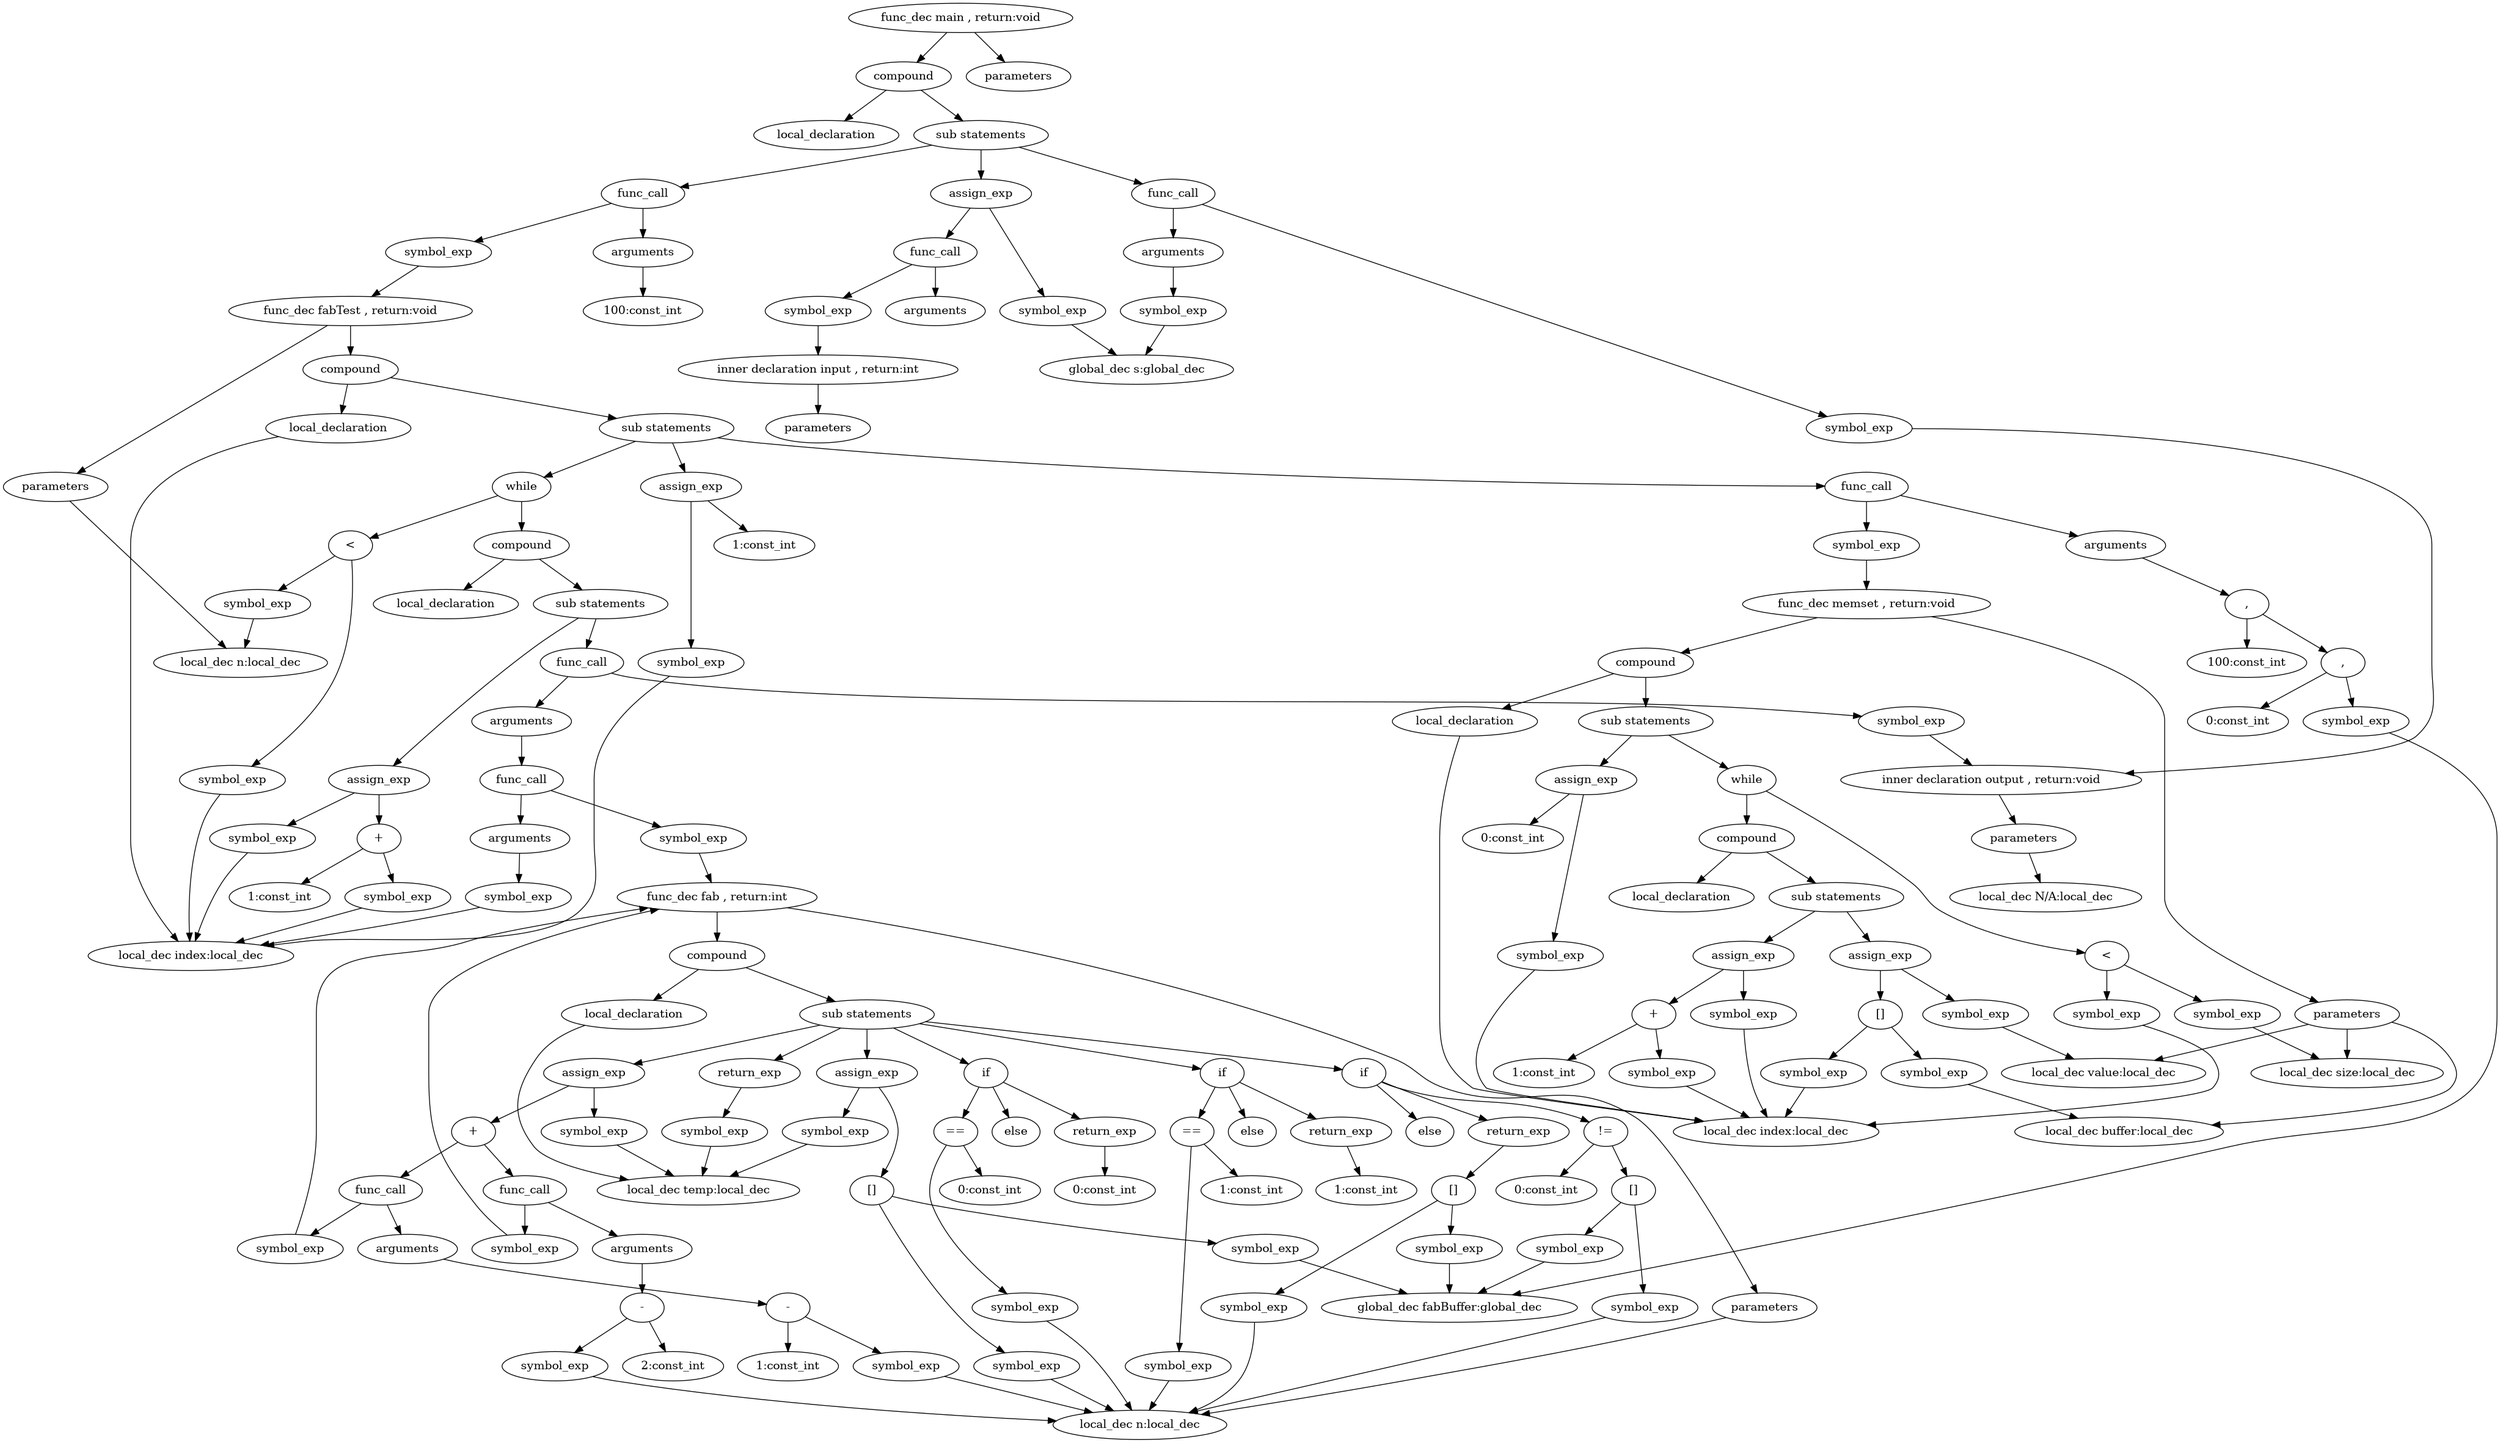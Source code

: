 @startdot
digraph G {
_node1[label="inner declaration output , return:void"]
_node1parameters[label="parameters"]
_node2[label="local_dec N/A:local_dec"]
_node3[label="inner declaration input , return:int"]
_node3parameters[label="parameters"]
_node4[label="func_dec memset , return:void"]
_node5[label="compound"]
_node5local_declaration[label="local_declaration"]
_node5sub_statements[label="sub statements"]
_node6[label="local_dec index:local_dec"]
_node7[label="assign_exp"]
_node8[label="symbol_exp"]
_node9[label="0:const_int"]
_node10[label="while"]
_node11[label="<"]
_node12[label="symbol_exp"]
_node13[label="symbol_exp"]
_node14[label="local_dec size:local_dec"]
_node15[label="compound"]
_node15local_declaration[label="local_declaration"]
_node15sub_statements[label="sub statements"]
_node16[label="assign_exp"]
_node17[label="[]"]
_node18[label="symbol_exp"]
_node19[label="local_dec buffer:local_dec"]
_node20[label="symbol_exp"]
_node21[label="symbol_exp"]
_node22[label="local_dec value:local_dec"]
_node23[label="assign_exp"]
_node24[label="symbol_exp"]
_node25[label="+"]
_node26[label="symbol_exp"]
_node27[label="1:const_int"]
_node4_parameters[label="parameters"]
_node19[label="local_dec buffer:local_dec"]
_node22[label="local_dec value:local_dec"]
_node14[label="local_dec size:local_dec"]
_node31[label="global_dec s:global_dec"]
_node32[label="global_dec fabBuffer:global_dec"]
_node33[label="func_dec fab , return:int"]
_node34[label="compound"]
_node34local_declaration[label="local_declaration"]
_node34sub_statements[label="sub statements"]
_node35[label="local_dec temp:local_dec"]
_node36[label="if"]
_node37[label="=="]
_node38[label="symbol_exp"]
_node39[label="local_dec n:local_dec"]
_node40[label="0:const_int"]
_node41[label="return_exp"]
_node42[label="0:const_int"]
_node36_else[label="else"]
_node43[label="if"]
_node44[label="=="]
_node45[label="symbol_exp"]
_node46[label="1:const_int"]
_node47[label="return_exp"]
_node48[label="1:const_int"]
_node43_else[label="else"]
_node49[label="if"]
_node50[label="!="]
_node51[label="[]"]
_node52[label="symbol_exp"]
_node53[label="symbol_exp"]
_node54[label="0:const_int"]
_node55[label="return_exp"]
_node56[label="[]"]
_node57[label="symbol_exp"]
_node58[label="symbol_exp"]
_node49_else[label="else"]
_node59[label="assign_exp"]
_node60[label="symbol_exp"]
_node61[label="+"]
_node62[label="func_call"]
_node63[label="symbol_exp"]
_node62_arguments[label="arguments"]
_node64[label="-"]
_node65[label="symbol_exp"]
_node66[label="1:const_int"]
_node67[label="func_call"]
_node68[label="symbol_exp"]
_node67_arguments[label="arguments"]
_node69[label="-"]
_node70[label="symbol_exp"]
_node71[label="2:const_int"]
_node72[label="assign_exp"]
_node73[label="[]"]
_node74[label="symbol_exp"]
_node75[label="symbol_exp"]
_node76[label="symbol_exp"]
_node77[label="return_exp"]
_node78[label="symbol_exp"]
_node33_parameters[label="parameters"]
_node39[label="local_dec n:local_dec"]
_node80[label="func_dec fabTest , return:void"]
_node81[label="compound"]
_node81local_declaration[label="local_declaration"]
_node81sub_statements[label="sub statements"]
_node82[label="local_dec index:local_dec"]
_node83[label="func_call"]
_node84[label="symbol_exp"]
_node83_arguments[label="arguments"]
_node85[label=","]
_node86[label=","]
_node87[label="symbol_exp"]
_node88[label="0:const_int"]
_node89[label="100:const_int"]
_node90[label="assign_exp"]
_node91[label="symbol_exp"]
_node92[label="1:const_int"]
_node93[label="while"]
_node94[label="<"]
_node95[label="symbol_exp"]
_node96[label="symbol_exp"]
_node97[label="local_dec n:local_dec"]
_node98[label="compound"]
_node98local_declaration[label="local_declaration"]
_node98sub_statements[label="sub statements"]
_node99[label="func_call"]
_node100[label="symbol_exp"]
_node99_arguments[label="arguments"]
_node101[label="func_call"]
_node102[label="symbol_exp"]
_node101_arguments[label="arguments"]
_node103[label="symbol_exp"]
_node104[label="assign_exp"]
_node105[label="symbol_exp"]
_node106[label="+"]
_node107[label="symbol_exp"]
_node108[label="1:const_int"]
_node80_parameters[label="parameters"]
_node97[label="local_dec n:local_dec"]
_node110[label="func_dec main , return:void"]
_node111[label="compound"]
_node111local_declaration[label="local_declaration"]
_node111sub_statements[label="sub statements"]
_node112[label="func_call"]
_node113[label="symbol_exp"]
_node112_arguments[label="arguments"]
_node114[label="100:const_int"]
_node115[label="assign_exp"]
_node116[label="symbol_exp"]
_node117[label="func_call"]
_node118[label="symbol_exp"]
_node117_arguments[label="arguments"]
_node119[label="func_call"]
_node120[label="symbol_exp"]
_node119_arguments[label="arguments"]
_node121[label="symbol_exp"]
_node110_parameters[label="parameters"]
_node1->_node1parameters
_node1parameters->_node2
_node3->_node3parameters
_node5->_node5local_declaration
_node5->_node5sub_statements
_node5local_declaration->_node6
_node8->_node6
_node7->_node8
_node7->_node9
_node5sub_statements->_node7
_node12->_node6
_node13->_node14
_node11->_node12
_node11->_node13
_node15->_node15local_declaration
_node15->_node15sub_statements
_node18->_node19
_node20->_node6
_node17->_node18
_node17->_node20
_node21->_node22
_node16->_node17
_node16->_node21
_node15sub_statements->_node16
_node24->_node6
_node26->_node6
_node25->_node26
_node25->_node27
_node23->_node24
_node23->_node25
_node15sub_statements->_node23
_node10->_node11
_node10->_node15
_node5sub_statements->_node10
_node4->_node5
_node4->_node4_parameters
_node4_parameters->_node19
_node4_parameters->_node22
_node4_parameters->_node14
_node34->_node34local_declaration
_node34->_node34sub_statements
_node34local_declaration->_node35
_node38->_node39
_node37->_node38
_node37->_node40
_node41->_node42
_node36->_node36_else
_node36->_node37
_node36->_node41
_node34sub_statements->_node36
_node45->_node39
_node44->_node45
_node44->_node46
_node47->_node48
_node43->_node43_else
_node43->_node44
_node43->_node47
_node34sub_statements->_node43
_node52->_node32
_node53->_node39
_node51->_node52
_node51->_node53
_node50->_node51
_node50->_node54
_node57->_node32
_node58->_node39
_node56->_node57
_node56->_node58
_node55->_node56
_node49->_node49_else
_node49->_node50
_node49->_node55
_node34sub_statements->_node49
_node60->_node35
_node63->_node33
_node62->_node63
_node62->_node62_arguments
_node65->_node39
_node64->_node65
_node64->_node66
_node62_arguments->_node64
_node68->_node33
_node67->_node68
_node67->_node67_arguments
_node70->_node39
_node69->_node70
_node69->_node71
_node67_arguments->_node69
_node61->_node62
_node61->_node67
_node59->_node60
_node59->_node61
_node34sub_statements->_node59
_node74->_node32
_node75->_node39
_node73->_node74
_node73->_node75
_node76->_node35
_node72->_node73
_node72->_node76
_node34sub_statements->_node72
_node78->_node35
_node77->_node78
_node34sub_statements->_node77
_node33->_node34
_node33->_node33_parameters
_node33_parameters->_node39
_node81->_node81local_declaration
_node81->_node81sub_statements
_node81local_declaration->_node82
_node84->_node4
_node83->_node84
_node83->_node83_arguments
_node87->_node32
_node86->_node87
_node86->_node88
_node85->_node86
_node85->_node89
_node83_arguments->_node85
_node81sub_statements->_node83
_node91->_node82
_node90->_node91
_node90->_node92
_node81sub_statements->_node90
_node95->_node82
_node96->_node97
_node94->_node95
_node94->_node96
_node98->_node98local_declaration
_node98->_node98sub_statements
_node100->_node1
_node99->_node100
_node99->_node99_arguments
_node102->_node33
_node101->_node102
_node101->_node101_arguments
_node103->_node82
_node101_arguments->_node103
_node99_arguments->_node101
_node98sub_statements->_node99
_node105->_node82
_node107->_node82
_node106->_node107
_node106->_node108
_node104->_node105
_node104->_node106
_node98sub_statements->_node104
_node93->_node94
_node93->_node98
_node81sub_statements->_node93
_node80->_node81
_node80->_node80_parameters
_node80_parameters->_node97
_node111->_node111local_declaration
_node111->_node111sub_statements
_node113->_node80
_node112->_node113
_node112->_node112_arguments
_node112_arguments->_node114
_node111sub_statements->_node112
_node116->_node31
_node118->_node3
_node117->_node118
_node117->_node117_arguments
_node115->_node116
_node115->_node117
_node111sub_statements->_node115
_node120->_node1
_node119->_node120
_node119->_node119_arguments
_node121->_node31
_node119_arguments->_node121
_node111sub_statements->_node119
_node110->_node111
_node110->_node110_parameters

}
@enddot